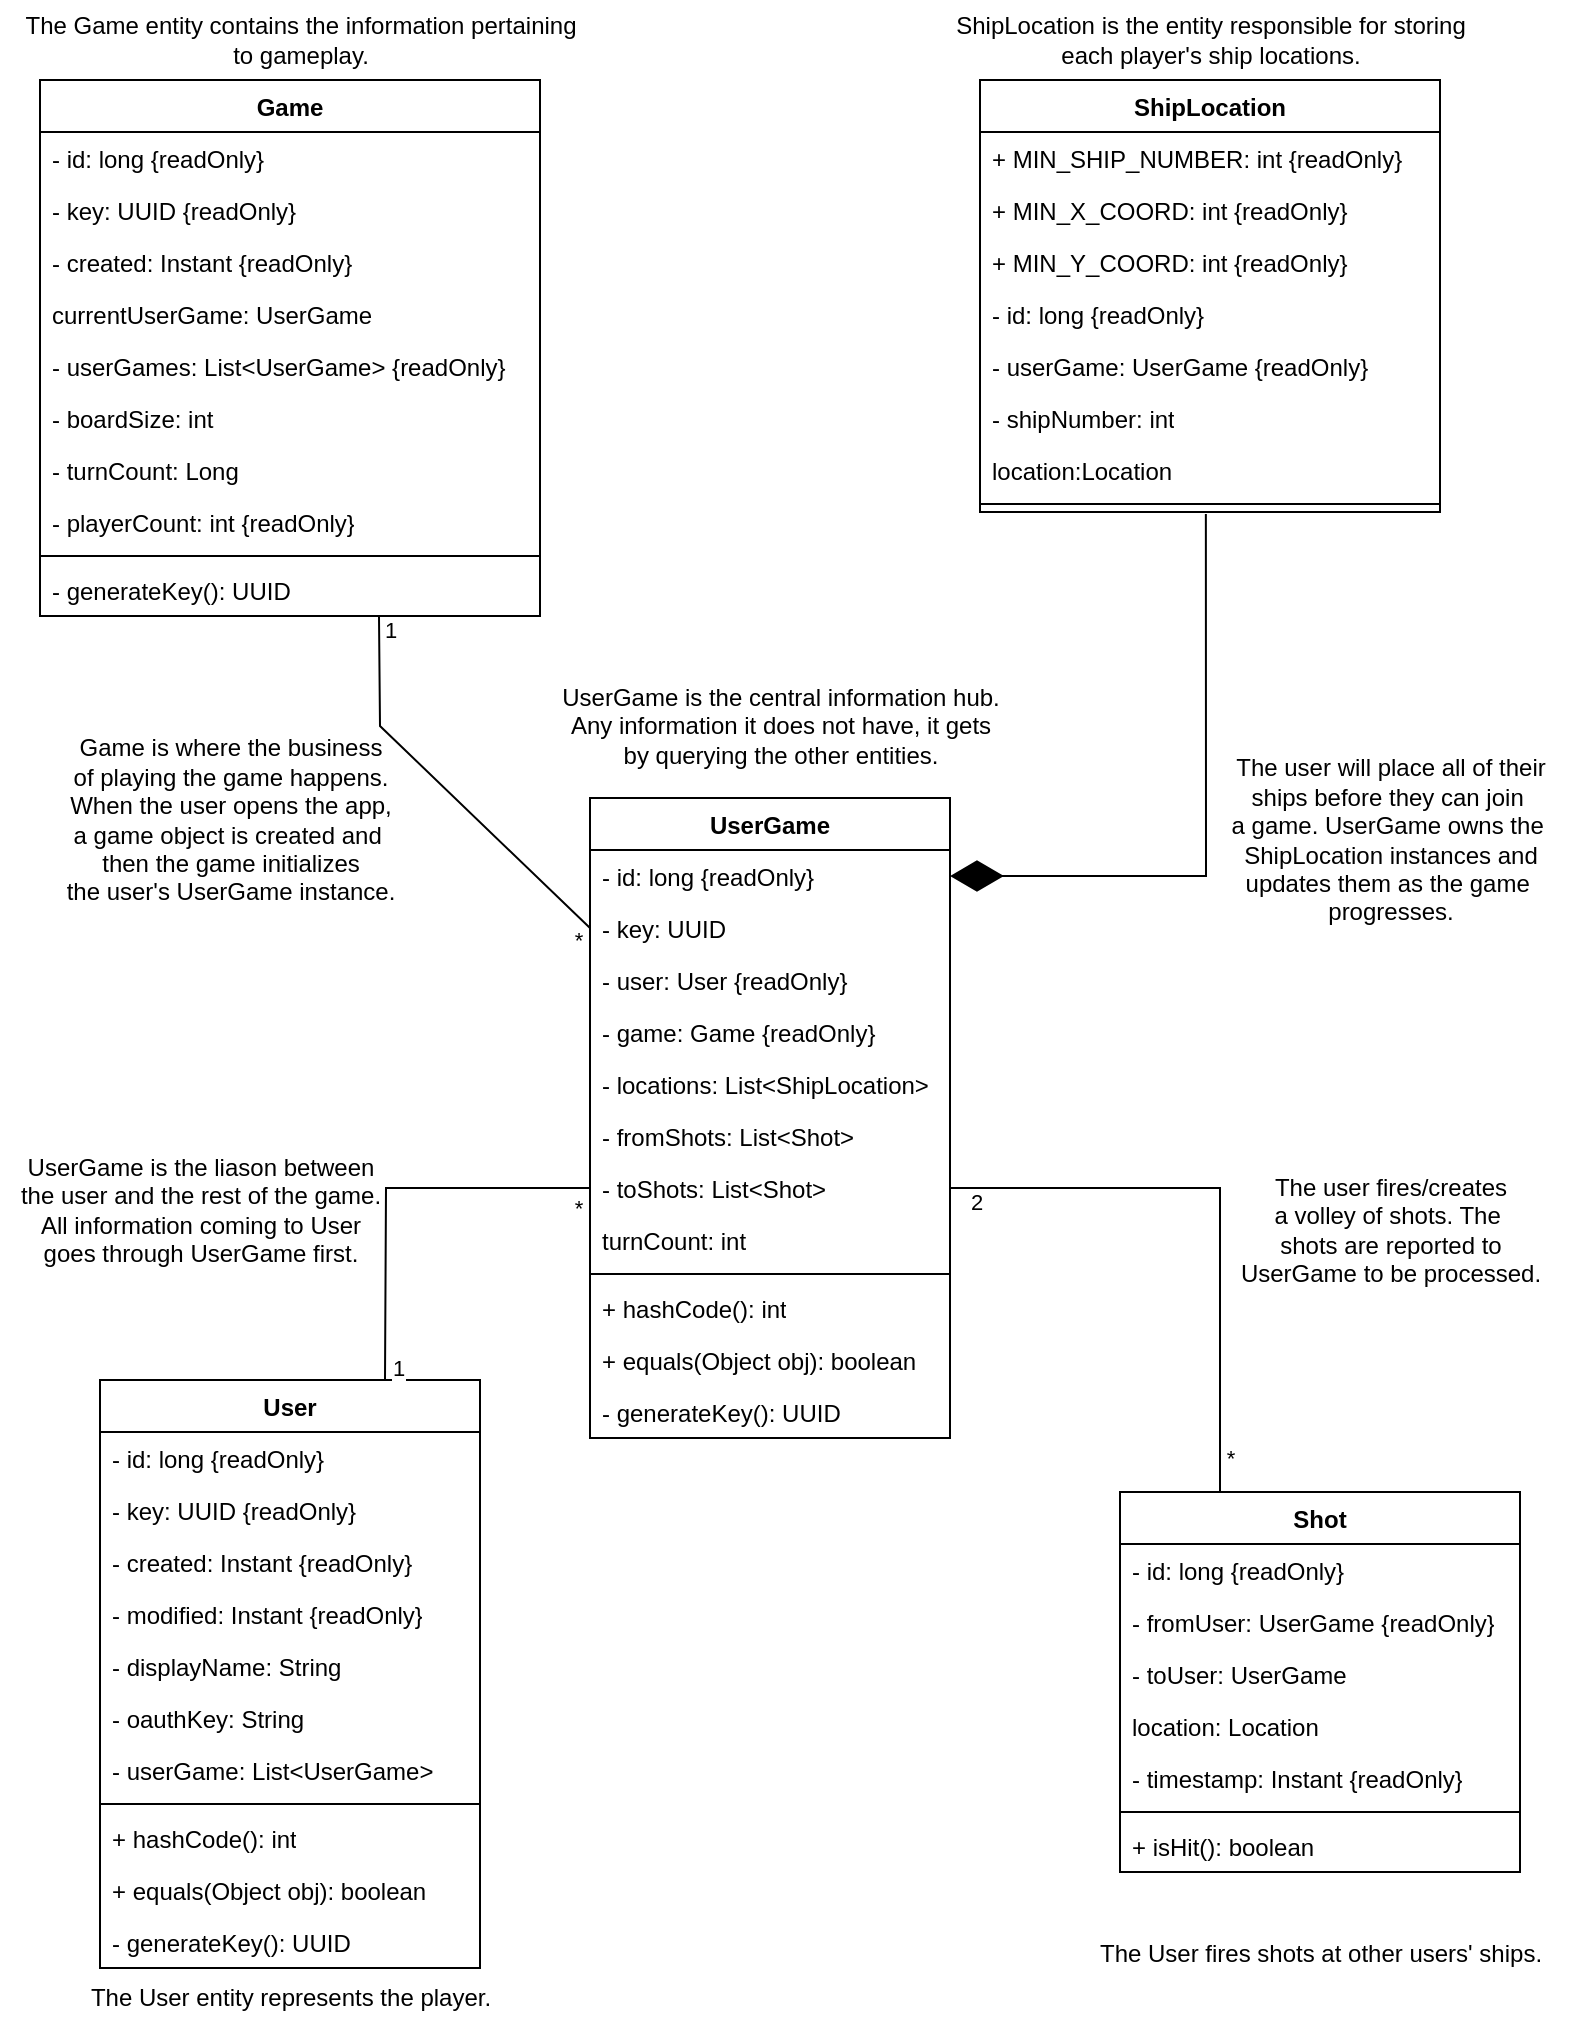 <mxfile version="24.1.0" type="device">
  <diagram name="Page-1" id="mdoaA8me0dS5hWkZfO6u">
    <mxGraphModel dx="884" dy="608" grid="1" gridSize="10" guides="1" tooltips="1" connect="1" arrows="1" fold="1" page="1" pageScale="1" pageWidth="850" pageHeight="1100" math="0" shadow="0">
      <root>
        <mxCell id="0" />
        <mxCell id="1" parent="0" />
        <mxCell id="fCVVKoxTNPhHEmF8aIZi-1" value="Game" style="swimlane;fontStyle=1;align=center;verticalAlign=top;childLayout=stackLayout;horizontal=1;startSize=26;horizontalStack=0;resizeParent=1;resizeParentMax=0;resizeLast=0;collapsible=1;marginBottom=0;whiteSpace=wrap;html=1;" parent="1" vertex="1">
          <mxGeometry x="60" y="70" width="250" height="268" as="geometry" />
        </mxCell>
        <mxCell id="fCVVKoxTNPhHEmF8aIZi-2" value="- id: long {readOnly}" style="text;strokeColor=none;fillColor=none;align=left;verticalAlign=top;spacingLeft=4;spacingRight=4;overflow=hidden;rotatable=0;points=[[0,0.5],[1,0.5]];portConstraint=eastwest;whiteSpace=wrap;html=1;" parent="fCVVKoxTNPhHEmF8aIZi-1" vertex="1">
          <mxGeometry y="26" width="250" height="26" as="geometry" />
        </mxCell>
        <mxCell id="fCVVKoxTNPhHEmF8aIZi-21" value="- key: UUID {readOnly}" style="text;strokeColor=none;fillColor=none;align=left;verticalAlign=top;spacingLeft=4;spacingRight=4;overflow=hidden;rotatable=0;points=[[0,0.5],[1,0.5]];portConstraint=eastwest;whiteSpace=wrap;html=1;" parent="fCVVKoxTNPhHEmF8aIZi-1" vertex="1">
          <mxGeometry y="52" width="250" height="26" as="geometry" />
        </mxCell>
        <mxCell id="fCVVKoxTNPhHEmF8aIZi-22" value="- created: Instant {readOnly}" style="text;strokeColor=none;fillColor=none;align=left;verticalAlign=top;spacingLeft=4;spacingRight=4;overflow=hidden;rotatable=0;points=[[0,0.5],[1,0.5]];portConstraint=eastwest;whiteSpace=wrap;html=1;" parent="fCVVKoxTNPhHEmF8aIZi-1" vertex="1">
          <mxGeometry y="78" width="250" height="26" as="geometry" />
        </mxCell>
        <mxCell id="5n9QZBWe90UX_fxI88EH-2" value="currentUserGame: UserGame" style="text;strokeColor=none;fillColor=none;align=left;verticalAlign=top;spacingLeft=4;spacingRight=4;overflow=hidden;rotatable=0;points=[[0,0.5],[1,0.5]];portConstraint=eastwest;whiteSpace=wrap;html=1;" vertex="1" parent="fCVVKoxTNPhHEmF8aIZi-1">
          <mxGeometry y="104" width="250" height="26" as="geometry" />
        </mxCell>
        <mxCell id="fCVVKoxTNPhHEmF8aIZi-23" value="- userGames: List&amp;lt;UserGame&amp;gt; {readOnly}" style="text;strokeColor=none;fillColor=none;align=left;verticalAlign=top;spacingLeft=4;spacingRight=4;overflow=hidden;rotatable=0;points=[[0,0.5],[1,0.5]];portConstraint=eastwest;whiteSpace=wrap;html=1;" parent="fCVVKoxTNPhHEmF8aIZi-1" vertex="1">
          <mxGeometry y="130" width="250" height="26" as="geometry" />
        </mxCell>
        <mxCell id="fCVVKoxTNPhHEmF8aIZi-24" value="- boardSize: int" style="text;strokeColor=none;fillColor=none;align=left;verticalAlign=top;spacingLeft=4;spacingRight=4;overflow=hidden;rotatable=0;points=[[0,0.5],[1,0.5]];portConstraint=eastwest;whiteSpace=wrap;html=1;" parent="fCVVKoxTNPhHEmF8aIZi-1" vertex="1">
          <mxGeometry y="156" width="250" height="26" as="geometry" />
        </mxCell>
        <mxCell id="fCVVKoxTNPhHEmF8aIZi-25" value="- turnCount: Long" style="text;strokeColor=none;fillColor=none;align=left;verticalAlign=top;spacingLeft=4;spacingRight=4;overflow=hidden;rotatable=0;points=[[0,0.5],[1,0.5]];portConstraint=eastwest;whiteSpace=wrap;html=1;" parent="fCVVKoxTNPhHEmF8aIZi-1" vertex="1">
          <mxGeometry y="182" width="250" height="26" as="geometry" />
        </mxCell>
        <mxCell id="fCVVKoxTNPhHEmF8aIZi-26" value="- playerCount: int {readOnly}" style="text;strokeColor=none;fillColor=none;align=left;verticalAlign=top;spacingLeft=4;spacingRight=4;overflow=hidden;rotatable=0;points=[[0,0.5],[1,0.5]];portConstraint=eastwest;whiteSpace=wrap;html=1;" parent="fCVVKoxTNPhHEmF8aIZi-1" vertex="1">
          <mxGeometry y="208" width="250" height="26" as="geometry" />
        </mxCell>
        <mxCell id="fCVVKoxTNPhHEmF8aIZi-3" value="" style="line;strokeWidth=1;fillColor=none;align=left;verticalAlign=middle;spacingTop=-1;spacingLeft=3;spacingRight=3;rotatable=0;labelPosition=right;points=[];portConstraint=eastwest;strokeColor=inherit;" parent="fCVVKoxTNPhHEmF8aIZi-1" vertex="1">
          <mxGeometry y="234" width="250" height="8" as="geometry" />
        </mxCell>
        <mxCell id="fCVVKoxTNPhHEmF8aIZi-4" value="- generateKey(): UUID" style="text;strokeColor=none;fillColor=none;align=left;verticalAlign=top;spacingLeft=4;spacingRight=4;overflow=hidden;rotatable=0;points=[[0,0.5],[1,0.5]];portConstraint=eastwest;whiteSpace=wrap;html=1;" parent="fCVVKoxTNPhHEmF8aIZi-1" vertex="1">
          <mxGeometry y="242" width="250" height="26" as="geometry" />
        </mxCell>
        <mxCell id="fCVVKoxTNPhHEmF8aIZi-5" value="UserGame" style="swimlane;fontStyle=1;align=center;verticalAlign=top;childLayout=stackLayout;horizontal=1;startSize=26;horizontalStack=0;resizeParent=1;resizeParentMax=0;resizeLast=0;collapsible=1;marginBottom=0;whiteSpace=wrap;html=1;" parent="1" vertex="1">
          <mxGeometry x="335" y="429" width="180" height="320" as="geometry" />
        </mxCell>
        <mxCell id="fCVVKoxTNPhHEmF8aIZi-6" value="- id: long {readOnly}" style="text;strokeColor=none;fillColor=none;align=left;verticalAlign=top;spacingLeft=4;spacingRight=4;overflow=hidden;rotatable=0;points=[[0,0.5],[1,0.5]];portConstraint=eastwest;whiteSpace=wrap;html=1;" parent="fCVVKoxTNPhHEmF8aIZi-5" vertex="1">
          <mxGeometry y="26" width="180" height="26" as="geometry" />
        </mxCell>
        <mxCell id="fCVVKoxTNPhHEmF8aIZi-27" value="- key: UUID" style="text;strokeColor=none;fillColor=none;align=left;verticalAlign=top;spacingLeft=4;spacingRight=4;overflow=hidden;rotatable=0;points=[[0,0.5],[1,0.5]];portConstraint=eastwest;whiteSpace=wrap;html=1;" parent="fCVVKoxTNPhHEmF8aIZi-5" vertex="1">
          <mxGeometry y="52" width="180" height="26" as="geometry" />
        </mxCell>
        <mxCell id="fCVVKoxTNPhHEmF8aIZi-28" value="- user: User {readOnly}" style="text;strokeColor=none;fillColor=none;align=left;verticalAlign=top;spacingLeft=4;spacingRight=4;overflow=hidden;rotatable=0;points=[[0,0.5],[1,0.5]];portConstraint=eastwest;whiteSpace=wrap;html=1;" parent="fCVVKoxTNPhHEmF8aIZi-5" vertex="1">
          <mxGeometry y="78" width="180" height="26" as="geometry" />
        </mxCell>
        <mxCell id="fCVVKoxTNPhHEmF8aIZi-29" value="- game: Game {readOnly}" style="text;strokeColor=none;fillColor=none;align=left;verticalAlign=top;spacingLeft=4;spacingRight=4;overflow=hidden;rotatable=0;points=[[0,0.5],[1,0.5]];portConstraint=eastwest;whiteSpace=wrap;html=1;" parent="fCVVKoxTNPhHEmF8aIZi-5" vertex="1">
          <mxGeometry y="104" width="180" height="26" as="geometry" />
        </mxCell>
        <mxCell id="fCVVKoxTNPhHEmF8aIZi-30" value="- locations: List&amp;lt;ShipLocation&amp;gt;" style="text;strokeColor=none;fillColor=none;align=left;verticalAlign=top;spacingLeft=4;spacingRight=4;overflow=hidden;rotatable=0;points=[[0,0.5],[1,0.5]];portConstraint=eastwest;whiteSpace=wrap;html=1;" parent="fCVVKoxTNPhHEmF8aIZi-5" vertex="1">
          <mxGeometry y="130" width="180" height="26" as="geometry" />
        </mxCell>
        <mxCell id="fCVVKoxTNPhHEmF8aIZi-31" value="- fromShots: List&amp;lt;Shot&amp;gt;" style="text;strokeColor=none;fillColor=none;align=left;verticalAlign=top;spacingLeft=4;spacingRight=4;overflow=hidden;rotatable=0;points=[[0,0.5],[1,0.5]];portConstraint=eastwest;whiteSpace=wrap;html=1;" parent="fCVVKoxTNPhHEmF8aIZi-5" vertex="1">
          <mxGeometry y="156" width="180" height="26" as="geometry" />
        </mxCell>
        <mxCell id="fCVVKoxTNPhHEmF8aIZi-32" value="- toShots: List&amp;lt;Shot&amp;gt;" style="text;strokeColor=none;fillColor=none;align=left;verticalAlign=top;spacingLeft=4;spacingRight=4;overflow=hidden;rotatable=0;points=[[0,0.5],[1,0.5]];portConstraint=eastwest;whiteSpace=wrap;html=1;" parent="fCVVKoxTNPhHEmF8aIZi-5" vertex="1">
          <mxGeometry y="182" width="180" height="26" as="geometry" />
        </mxCell>
        <mxCell id="5n9QZBWe90UX_fxI88EH-1" value="turnCount: int" style="text;strokeColor=none;fillColor=none;align=left;verticalAlign=top;spacingLeft=4;spacingRight=4;overflow=hidden;rotatable=0;points=[[0,0.5],[1,0.5]];portConstraint=eastwest;whiteSpace=wrap;html=1;" vertex="1" parent="fCVVKoxTNPhHEmF8aIZi-5">
          <mxGeometry y="208" width="180" height="26" as="geometry" />
        </mxCell>
        <mxCell id="fCVVKoxTNPhHEmF8aIZi-7" value="" style="line;strokeWidth=1;fillColor=none;align=left;verticalAlign=middle;spacingTop=-1;spacingLeft=3;spacingRight=3;rotatable=0;labelPosition=right;points=[];portConstraint=eastwest;strokeColor=inherit;" parent="fCVVKoxTNPhHEmF8aIZi-5" vertex="1">
          <mxGeometry y="234" width="180" height="8" as="geometry" />
        </mxCell>
        <mxCell id="fCVVKoxTNPhHEmF8aIZi-8" value="+ hashCode(): int" style="text;strokeColor=none;fillColor=none;align=left;verticalAlign=top;spacingLeft=4;spacingRight=4;overflow=hidden;rotatable=0;points=[[0,0.5],[1,0.5]];portConstraint=eastwest;whiteSpace=wrap;html=1;" parent="fCVVKoxTNPhHEmF8aIZi-5" vertex="1">
          <mxGeometry y="242" width="180" height="26" as="geometry" />
        </mxCell>
        <mxCell id="sOamGi7Ws1E66bXf0PPP-49" value="+ equals(Object obj): boolean" style="text;strokeColor=none;fillColor=none;align=left;verticalAlign=top;spacingLeft=4;spacingRight=4;overflow=hidden;rotatable=0;points=[[0,0.5],[1,0.5]];portConstraint=eastwest;whiteSpace=wrap;html=1;" parent="fCVVKoxTNPhHEmF8aIZi-5" vertex="1">
          <mxGeometry y="268" width="180" height="26" as="geometry" />
        </mxCell>
        <mxCell id="sOamGi7Ws1E66bXf0PPP-48" value="- generateKey(): UUID" style="text;strokeColor=none;fillColor=none;align=left;verticalAlign=top;spacingLeft=4;spacingRight=4;overflow=hidden;rotatable=0;points=[[0,0.5],[1,0.5]];portConstraint=eastwest;whiteSpace=wrap;html=1;" parent="fCVVKoxTNPhHEmF8aIZi-5" vertex="1">
          <mxGeometry y="294" width="180" height="26" as="geometry" />
        </mxCell>
        <mxCell id="fCVVKoxTNPhHEmF8aIZi-9" value="User" style="swimlane;fontStyle=1;align=center;verticalAlign=top;childLayout=stackLayout;horizontal=1;startSize=26;horizontalStack=0;resizeParent=1;resizeParentMax=0;resizeLast=0;collapsible=1;marginBottom=0;whiteSpace=wrap;html=1;" parent="1" vertex="1">
          <mxGeometry x="90" y="720" width="190" height="294" as="geometry" />
        </mxCell>
        <mxCell id="fCVVKoxTNPhHEmF8aIZi-10" value="- id: long {readOnly}" style="text;strokeColor=none;fillColor=none;align=left;verticalAlign=top;spacingLeft=4;spacingRight=4;overflow=hidden;rotatable=0;points=[[0,0.5],[1,0.5]];portConstraint=eastwest;whiteSpace=wrap;html=1;" parent="fCVVKoxTNPhHEmF8aIZi-9" vertex="1">
          <mxGeometry y="26" width="190" height="26" as="geometry" />
        </mxCell>
        <mxCell id="fCVVKoxTNPhHEmF8aIZi-34" value="- key: UUID {readOnly}" style="text;strokeColor=none;fillColor=none;align=left;verticalAlign=top;spacingLeft=4;spacingRight=4;overflow=hidden;rotatable=0;points=[[0,0.5],[1,0.5]];portConstraint=eastwest;whiteSpace=wrap;html=1;" parent="fCVVKoxTNPhHEmF8aIZi-9" vertex="1">
          <mxGeometry y="52" width="190" height="26" as="geometry" />
        </mxCell>
        <mxCell id="fCVVKoxTNPhHEmF8aIZi-35" value="- created: Instant {readOnly}" style="text;strokeColor=none;fillColor=none;align=left;verticalAlign=top;spacingLeft=4;spacingRight=4;overflow=hidden;rotatable=0;points=[[0,0.5],[1,0.5]];portConstraint=eastwest;whiteSpace=wrap;html=1;" parent="fCVVKoxTNPhHEmF8aIZi-9" vertex="1">
          <mxGeometry y="78" width="190" height="26" as="geometry" />
        </mxCell>
        <mxCell id="fCVVKoxTNPhHEmF8aIZi-36" value="- modified: Instant {readOnly}" style="text;strokeColor=none;fillColor=none;align=left;verticalAlign=top;spacingLeft=4;spacingRight=4;overflow=hidden;rotatable=0;points=[[0,0.5],[1,0.5]];portConstraint=eastwest;whiteSpace=wrap;html=1;" parent="fCVVKoxTNPhHEmF8aIZi-9" vertex="1">
          <mxGeometry y="104" width="190" height="26" as="geometry" />
        </mxCell>
        <mxCell id="fCVVKoxTNPhHEmF8aIZi-37" value="- displayName: String" style="text;strokeColor=none;fillColor=none;align=left;verticalAlign=top;spacingLeft=4;spacingRight=4;overflow=hidden;rotatable=0;points=[[0,0.5],[1,0.5]];portConstraint=eastwest;whiteSpace=wrap;html=1;" parent="fCVVKoxTNPhHEmF8aIZi-9" vertex="1">
          <mxGeometry y="130" width="190" height="26" as="geometry" />
        </mxCell>
        <mxCell id="fCVVKoxTNPhHEmF8aIZi-38" value="- oauthKey: String&amp;nbsp;" style="text;strokeColor=none;fillColor=none;align=left;verticalAlign=top;spacingLeft=4;spacingRight=4;overflow=hidden;rotatable=0;points=[[0,0.5],[1,0.5]];portConstraint=eastwest;whiteSpace=wrap;html=1;" parent="fCVVKoxTNPhHEmF8aIZi-9" vertex="1">
          <mxGeometry y="156" width="190" height="26" as="geometry" />
        </mxCell>
        <mxCell id="fCVVKoxTNPhHEmF8aIZi-39" value="- userGame: List&amp;lt;UserGame&amp;gt;" style="text;strokeColor=none;fillColor=none;align=left;verticalAlign=top;spacingLeft=4;spacingRight=4;overflow=hidden;rotatable=0;points=[[0,0.5],[1,0.5]];portConstraint=eastwest;whiteSpace=wrap;html=1;" parent="fCVVKoxTNPhHEmF8aIZi-9" vertex="1">
          <mxGeometry y="182" width="190" height="26" as="geometry" />
        </mxCell>
        <mxCell id="fCVVKoxTNPhHEmF8aIZi-11" value="" style="line;strokeWidth=1;fillColor=none;align=left;verticalAlign=middle;spacingTop=-1;spacingLeft=3;spacingRight=3;rotatable=0;labelPosition=right;points=[];portConstraint=eastwest;strokeColor=inherit;" parent="fCVVKoxTNPhHEmF8aIZi-9" vertex="1">
          <mxGeometry y="208" width="190" height="8" as="geometry" />
        </mxCell>
        <mxCell id="sOamGi7Ws1E66bXf0PPP-50" value="+ hashCode(): int" style="text;strokeColor=none;fillColor=none;align=left;verticalAlign=top;spacingLeft=4;spacingRight=4;overflow=hidden;rotatable=0;points=[[0,0.5],[1,0.5]];portConstraint=eastwest;whiteSpace=wrap;html=1;" parent="fCVVKoxTNPhHEmF8aIZi-9" vertex="1">
          <mxGeometry y="216" width="190" height="26" as="geometry" />
        </mxCell>
        <mxCell id="sOamGi7Ws1E66bXf0PPP-51" value="+ equals(Object obj): boolean" style="text;strokeColor=none;fillColor=none;align=left;verticalAlign=top;spacingLeft=4;spacingRight=4;overflow=hidden;rotatable=0;points=[[0,0.5],[1,0.5]];portConstraint=eastwest;whiteSpace=wrap;html=1;" parent="fCVVKoxTNPhHEmF8aIZi-9" vertex="1">
          <mxGeometry y="242" width="190" height="26" as="geometry" />
        </mxCell>
        <mxCell id="sOamGi7Ws1E66bXf0PPP-14" value="- generateKey(): UUID" style="text;strokeColor=none;fillColor=none;align=left;verticalAlign=top;spacingLeft=4;spacingRight=4;overflow=hidden;rotatable=0;points=[[0,0.5],[1,0.5]];portConstraint=eastwest;whiteSpace=wrap;html=1;" parent="fCVVKoxTNPhHEmF8aIZi-9" vertex="1">
          <mxGeometry y="268" width="190" height="26" as="geometry" />
        </mxCell>
        <mxCell id="fCVVKoxTNPhHEmF8aIZi-13" value="Shot" style="swimlane;fontStyle=1;align=center;verticalAlign=top;childLayout=stackLayout;horizontal=1;startSize=26;horizontalStack=0;resizeParent=1;resizeParentMax=0;resizeLast=0;collapsible=1;marginBottom=0;whiteSpace=wrap;html=1;" parent="1" vertex="1">
          <mxGeometry x="600" y="776" width="200" height="190" as="geometry" />
        </mxCell>
        <mxCell id="fCVVKoxTNPhHEmF8aIZi-14" value="- id: long {readOnly}" style="text;strokeColor=none;fillColor=none;align=left;verticalAlign=top;spacingLeft=4;spacingRight=4;overflow=hidden;rotatable=0;points=[[0,0.5],[1,0.5]];portConstraint=eastwest;whiteSpace=wrap;html=1;" parent="fCVVKoxTNPhHEmF8aIZi-13" vertex="1">
          <mxGeometry y="26" width="200" height="26" as="geometry" />
        </mxCell>
        <mxCell id="sOamGi7Ws1E66bXf0PPP-8" value="- fromUser: UserGame {readOnly}" style="text;strokeColor=none;fillColor=none;align=left;verticalAlign=top;spacingLeft=4;spacingRight=4;overflow=hidden;rotatable=0;points=[[0,0.5],[1,0.5]];portConstraint=eastwest;whiteSpace=wrap;html=1;" parent="fCVVKoxTNPhHEmF8aIZi-13" vertex="1">
          <mxGeometry y="52" width="200" height="26" as="geometry" />
        </mxCell>
        <mxCell id="sOamGi7Ws1E66bXf0PPP-9" value="- toUser: UserGame" style="text;strokeColor=none;fillColor=none;align=left;verticalAlign=top;spacingLeft=4;spacingRight=4;overflow=hidden;rotatable=0;points=[[0,0.5],[1,0.5]];portConstraint=eastwest;whiteSpace=wrap;html=1;" parent="fCVVKoxTNPhHEmF8aIZi-13" vertex="1">
          <mxGeometry y="78" width="200" height="26" as="geometry" />
        </mxCell>
        <mxCell id="sOamGi7Ws1E66bXf0PPP-10" value="location: Location" style="text;strokeColor=none;fillColor=none;align=left;verticalAlign=top;spacingLeft=4;spacingRight=4;overflow=hidden;rotatable=0;points=[[0,0.5],[1,0.5]];portConstraint=eastwest;whiteSpace=wrap;html=1;" parent="fCVVKoxTNPhHEmF8aIZi-13" vertex="1">
          <mxGeometry y="104" width="200" height="26" as="geometry" />
        </mxCell>
        <mxCell id="sOamGi7Ws1E66bXf0PPP-13" value="- timestamp: Instant {readOnly}" style="text;strokeColor=none;fillColor=none;align=left;verticalAlign=top;spacingLeft=4;spacingRight=4;overflow=hidden;rotatable=0;points=[[0,0.5],[1,0.5]];portConstraint=eastwest;whiteSpace=wrap;html=1;" parent="fCVVKoxTNPhHEmF8aIZi-13" vertex="1">
          <mxGeometry y="130" width="200" height="26" as="geometry" />
        </mxCell>
        <mxCell id="fCVVKoxTNPhHEmF8aIZi-15" value="" style="line;strokeWidth=1;fillColor=none;align=left;verticalAlign=middle;spacingTop=-1;spacingLeft=3;spacingRight=3;rotatable=0;labelPosition=right;points=[];portConstraint=eastwest;strokeColor=inherit;" parent="fCVVKoxTNPhHEmF8aIZi-13" vertex="1">
          <mxGeometry y="156" width="200" height="8" as="geometry" />
        </mxCell>
        <mxCell id="sOamGi7Ws1E66bXf0PPP-20" value="+ isHit(): boolean" style="text;strokeColor=none;fillColor=none;align=left;verticalAlign=top;spacingLeft=4;spacingRight=4;overflow=hidden;rotatable=0;points=[[0,0.5],[1,0.5]];portConstraint=eastwest;whiteSpace=wrap;html=1;" parent="fCVVKoxTNPhHEmF8aIZi-13" vertex="1">
          <mxGeometry y="164" width="200" height="26" as="geometry" />
        </mxCell>
        <mxCell id="fCVVKoxTNPhHEmF8aIZi-17" value="ShipLocation" style="swimlane;fontStyle=1;align=center;verticalAlign=top;childLayout=stackLayout;horizontal=1;startSize=26;horizontalStack=0;resizeParent=1;resizeParentMax=0;resizeLast=0;collapsible=1;marginBottom=0;whiteSpace=wrap;html=1;" parent="1" vertex="1">
          <mxGeometry x="530" y="70" width="230" height="216" as="geometry" />
        </mxCell>
        <mxCell id="fCVVKoxTNPhHEmF8aIZi-18" value="+ MIN_SHIP_NUMBER: int {readOnly}" style="text;strokeColor=none;fillColor=none;align=left;verticalAlign=top;spacingLeft=4;spacingRight=4;overflow=hidden;rotatable=0;points=[[0,0.5],[1,0.5]];portConstraint=eastwest;whiteSpace=wrap;html=1;" parent="fCVVKoxTNPhHEmF8aIZi-17" vertex="1">
          <mxGeometry y="26" width="230" height="26" as="geometry" />
        </mxCell>
        <mxCell id="fCVVKoxTNPhHEmF8aIZi-40" value="+ MIN_X_COORD: int {readOnly}" style="text;strokeColor=none;fillColor=none;align=left;verticalAlign=top;spacingLeft=4;spacingRight=4;overflow=hidden;rotatable=0;points=[[0,0.5],[1,0.5]];portConstraint=eastwest;whiteSpace=wrap;html=1;" parent="fCVVKoxTNPhHEmF8aIZi-17" vertex="1">
          <mxGeometry y="52" width="230" height="26" as="geometry" />
        </mxCell>
        <mxCell id="sOamGi7Ws1E66bXf0PPP-1" value="+ MIN_Y_COORD: int {readOnly}" style="text;strokeColor=none;fillColor=none;align=left;verticalAlign=top;spacingLeft=4;spacingRight=4;overflow=hidden;rotatable=0;points=[[0,0.5],[1,0.5]];portConstraint=eastwest;whiteSpace=wrap;html=1;" parent="fCVVKoxTNPhHEmF8aIZi-17" vertex="1">
          <mxGeometry y="78" width="230" height="26" as="geometry" />
        </mxCell>
        <mxCell id="sOamGi7Ws1E66bXf0PPP-2" value="- id: long {readOnly}" style="text;strokeColor=none;fillColor=none;align=left;verticalAlign=top;spacingLeft=4;spacingRight=4;overflow=hidden;rotatable=0;points=[[0,0.5],[1,0.5]];portConstraint=eastwest;whiteSpace=wrap;html=1;" parent="fCVVKoxTNPhHEmF8aIZi-17" vertex="1">
          <mxGeometry y="104" width="230" height="26" as="geometry" />
        </mxCell>
        <mxCell id="sOamGi7Ws1E66bXf0PPP-3" value="- userGame: UserGame {readOnly}" style="text;strokeColor=none;fillColor=none;align=left;verticalAlign=top;spacingLeft=4;spacingRight=4;overflow=hidden;rotatable=0;points=[[0,0.5],[1,0.5]];portConstraint=eastwest;whiteSpace=wrap;html=1;" parent="fCVVKoxTNPhHEmF8aIZi-17" vertex="1">
          <mxGeometry y="130" width="230" height="26" as="geometry" />
        </mxCell>
        <mxCell id="sOamGi7Ws1E66bXf0PPP-4" value="- shipNumber: int" style="text;strokeColor=none;fillColor=none;align=left;verticalAlign=top;spacingLeft=4;spacingRight=4;overflow=hidden;rotatable=0;points=[[0,0.5],[1,0.5]];portConstraint=eastwest;whiteSpace=wrap;html=1;" parent="fCVVKoxTNPhHEmF8aIZi-17" vertex="1">
          <mxGeometry y="156" width="230" height="26" as="geometry" />
        </mxCell>
        <mxCell id="sOamGi7Ws1E66bXf0PPP-5" value="location:Location" style="text;strokeColor=none;fillColor=none;align=left;verticalAlign=top;spacingLeft=4;spacingRight=4;overflow=hidden;rotatable=0;points=[[0,0.5],[1,0.5]];portConstraint=eastwest;whiteSpace=wrap;html=1;" parent="fCVVKoxTNPhHEmF8aIZi-17" vertex="1">
          <mxGeometry y="182" width="230" height="26" as="geometry" />
        </mxCell>
        <mxCell id="fCVVKoxTNPhHEmF8aIZi-19" value="" style="line;strokeWidth=1;fillColor=none;align=left;verticalAlign=middle;spacingTop=-1;spacingLeft=3;spacingRight=3;rotatable=0;labelPosition=right;points=[];portConstraint=eastwest;strokeColor=inherit;" parent="fCVVKoxTNPhHEmF8aIZi-17" vertex="1">
          <mxGeometry y="208" width="230" height="8" as="geometry" />
        </mxCell>
        <mxCell id="sOamGi7Ws1E66bXf0PPP-16" value="" style="endArrow=none;endFill=0;endSize=24;html=1;rounded=0;entryX=0.75;entryY=0;entryDx=0;entryDy=0;exitX=0;exitY=0.5;exitDx=0;exitDy=0;" parent="1" source="fCVVKoxTNPhHEmF8aIZi-32" target="fCVVKoxTNPhHEmF8aIZi-9" edge="1">
          <mxGeometry width="160" relative="1" as="geometry">
            <mxPoint x="60" y="549" as="sourcePoint" />
            <mxPoint x="220" y="549" as="targetPoint" />
            <Array as="points">
              <mxPoint x="233" y="624" />
            </Array>
          </mxGeometry>
        </mxCell>
        <mxCell id="sOamGi7Ws1E66bXf0PPP-33" value="*" style="edgeLabel;html=1;align=center;verticalAlign=middle;resizable=0;points=[];" parent="sOamGi7Ws1E66bXf0PPP-16" vertex="1" connectable="0">
          <mxGeometry x="-0.904" relative="1" as="geometry">
            <mxPoint x="3" y="10" as="offset" />
          </mxGeometry>
        </mxCell>
        <mxCell id="sOamGi7Ws1E66bXf0PPP-36" value="1" style="edgeLabel;html=1;align=center;verticalAlign=middle;resizable=0;points=[];" parent="sOamGi7Ws1E66bXf0PPP-16" vertex="1" connectable="0">
          <mxGeometry x="0.868" y="-1" relative="1" as="geometry">
            <mxPoint x="7" y="7" as="offset" />
          </mxGeometry>
        </mxCell>
        <mxCell id="sOamGi7Ws1E66bXf0PPP-17" value="&lt;span style=&quot;background-color: initial;&quot;&gt;UserGame is the liason between&lt;/span&gt;&lt;div&gt;&lt;span style=&quot;background-color: initial;&quot;&gt;the user and the rest of the game.&lt;/span&gt;&lt;/div&gt;&lt;div&gt;&lt;span style=&quot;background-color: initial;&quot;&gt;All information&amp;nbsp;&lt;/span&gt;&lt;span style=&quot;background-color: initial;&quot;&gt;coming to User&lt;/span&gt;&lt;/div&gt;&lt;div&gt;&lt;span style=&quot;background-color: initial;&quot;&gt;goes&amp;nbsp;&lt;/span&gt;&lt;span style=&quot;background-color: initial;&quot;&gt;through UserGame first.&lt;/span&gt;&lt;/div&gt;" style="text;html=1;align=center;verticalAlign=middle;resizable=0;points=[];autosize=1;strokeColor=none;fillColor=none;" parent="1" vertex="1">
          <mxGeometry x="40" y="600" width="200" height="70" as="geometry" />
        </mxCell>
        <mxCell id="sOamGi7Ws1E66bXf0PPP-19" value="" style="endArrow=none;endFill=0;endSize=24;html=1;rounded=0;entryX=0;entryY=0.5;entryDx=0;entryDy=0;exitX=0.678;exitY=1.018;exitDx=0;exitDy=0;exitPerimeter=0;startArrow=none;startFill=0;startSize=24;" parent="1" source="fCVVKoxTNPhHEmF8aIZi-4" target="fCVVKoxTNPhHEmF8aIZi-27" edge="1">
          <mxGeometry width="160" relative="1" as="geometry">
            <mxPoint x="160" y="390" as="sourcePoint" />
            <mxPoint x="320" y="390" as="targetPoint" />
            <Array as="points">
              <mxPoint x="230" y="393" />
            </Array>
          </mxGeometry>
        </mxCell>
        <mxCell id="sOamGi7Ws1E66bXf0PPP-41" value="1" style="edgeLabel;html=1;align=center;verticalAlign=middle;resizable=0;points=[];" parent="sOamGi7Ws1E66bXf0PPP-19" vertex="1" connectable="0">
          <mxGeometry x="-0.817" y="-2" relative="1" as="geometry">
            <mxPoint x="7" y="-12" as="offset" />
          </mxGeometry>
        </mxCell>
        <mxCell id="sOamGi7Ws1E66bXf0PPP-42" value="*" style="edgeLabel;html=1;align=center;verticalAlign=middle;resizable=0;points=[];" parent="sOamGi7Ws1E66bXf0PPP-19" vertex="1" connectable="0">
          <mxGeometry x="0.7" y="-1" relative="1" as="geometry">
            <mxPoint x="16" y="26" as="offset" />
          </mxGeometry>
        </mxCell>
        <mxCell id="sOamGi7Ws1E66bXf0PPP-28" value="" style="endArrow=diamondThin;endFill=1;endSize=24;html=1;rounded=0;entryX=1;entryY=0.5;entryDx=0;entryDy=0;exitX=0.491;exitY=1.125;exitDx=0;exitDy=0;exitPerimeter=0;" parent="1" source="fCVVKoxTNPhHEmF8aIZi-19" target="fCVVKoxTNPhHEmF8aIZi-6" edge="1">
          <mxGeometry width="160" relative="1" as="geometry">
            <mxPoint x="530" y="277" as="sourcePoint" />
            <mxPoint x="428" y="429" as="targetPoint" />
            <Array as="points">
              <mxPoint x="643" y="468" />
            </Array>
          </mxGeometry>
        </mxCell>
        <mxCell id="sOamGi7Ws1E66bXf0PPP-29" value="" style="endArrow=none;endFill=0;endSize=24;html=1;rounded=0;exitX=0.25;exitY=0;exitDx=0;exitDy=0;entryX=1;entryY=0.5;entryDx=0;entryDy=0;" parent="1" source="fCVVKoxTNPhHEmF8aIZi-13" target="fCVVKoxTNPhHEmF8aIZi-32" edge="1">
          <mxGeometry width="160" relative="1" as="geometry">
            <mxPoint x="560" y="853" as="sourcePoint" />
            <mxPoint x="467.12" y="670.652" as="targetPoint" />
            <Array as="points">
              <mxPoint x="650" y="624" />
            </Array>
          </mxGeometry>
        </mxCell>
        <mxCell id="sOamGi7Ws1E66bXf0PPP-34" value="2" style="edgeLabel;html=1;align=center;verticalAlign=middle;resizable=0;points=[];" parent="sOamGi7Ws1E66bXf0PPP-29" vertex="1" connectable="0">
          <mxGeometry x="0.895" y="5" relative="1" as="geometry">
            <mxPoint x="-2" y="2" as="offset" />
          </mxGeometry>
        </mxCell>
        <mxCell id="sOamGi7Ws1E66bXf0PPP-35" value="*" style="edgeLabel;html=1;align=center;verticalAlign=middle;resizable=0;points=[];" parent="sOamGi7Ws1E66bXf0PPP-29" vertex="1" connectable="0">
          <mxGeometry x="-0.898" y="-5" relative="1" as="geometry">
            <mxPoint y="-3" as="offset" />
          </mxGeometry>
        </mxCell>
        <mxCell id="sOamGi7Ws1E66bXf0PPP-30" value="The user fires/creates&lt;div&gt;&lt;span style=&quot;background-color: initial;&quot;&gt;a volley of shots. The&amp;nbsp;&lt;/span&gt;&lt;/div&gt;&lt;div&gt;&lt;span style=&quot;background-color: initial;&quot;&gt;shots are reported to&lt;/span&gt;&lt;/div&gt;&lt;div&gt;&lt;span style=&quot;background-color: initial;&quot;&gt;UserGame&amp;nbsp;&lt;/span&gt;&lt;span style=&quot;background-color: initial;&quot;&gt;to be&amp;nbsp;&lt;/span&gt;&lt;span style=&quot;background-color: initial;&quot;&gt;processed.&lt;/span&gt;&lt;/div&gt;" style="text;html=1;align=center;verticalAlign=middle;resizable=0;points=[];autosize=1;strokeColor=none;fillColor=none;" parent="1" vertex="1">
          <mxGeometry x="650" y="610" width="170" height="70" as="geometry" />
        </mxCell>
        <mxCell id="sOamGi7Ws1E66bXf0PPP-45" value="Game is where the business&lt;div&gt;of playing the game happens.&lt;/div&gt;&lt;div&gt;When the user opens the app,&lt;/div&gt;&lt;div&gt;a game object is created and&amp;nbsp;&lt;/div&gt;&lt;div&gt;then the game initializes&lt;/div&gt;&lt;div&gt;the user&#39;s UserGame instance.&lt;/div&gt;" style="text;html=1;align=center;verticalAlign=middle;resizable=0;points=[];autosize=1;strokeColor=none;fillColor=none;" parent="1" vertex="1">
          <mxGeometry x="60" y="390" width="190" height="100" as="geometry" />
        </mxCell>
        <mxCell id="sOamGi7Ws1E66bXf0PPP-46" value="The user will place all of their&lt;div&gt;ships before they can join&amp;nbsp;&lt;/div&gt;&lt;div&gt;a game. UserGame owns the&amp;nbsp;&lt;/div&gt;&lt;div&gt;ShipLocation instances and&lt;/div&gt;&lt;div&gt;updates them as the game&amp;nbsp;&lt;/div&gt;&lt;div&gt;progresses.&lt;/div&gt;" style="text;html=1;align=center;verticalAlign=middle;resizable=0;points=[];autosize=1;strokeColor=none;fillColor=none;" parent="1" vertex="1">
          <mxGeometry x="645" y="400" width="180" height="100" as="geometry" />
        </mxCell>
        <mxCell id="sOamGi7Ws1E66bXf0PPP-47" value="UserGame is the central information hub.&lt;div&gt;Any information it does not have, it gets&lt;/div&gt;&lt;div&gt;by querying the other entities.&lt;/div&gt;" style="text;html=1;align=center;verticalAlign=middle;resizable=0;points=[];autosize=1;strokeColor=none;fillColor=none;" parent="1" vertex="1">
          <mxGeometry x="310" y="363" width="240" height="60" as="geometry" />
        </mxCell>
        <mxCell id="sOamGi7Ws1E66bXf0PPP-52" value="The User entity represents the player." style="text;html=1;align=center;verticalAlign=middle;resizable=0;points=[];autosize=1;strokeColor=none;fillColor=none;" parent="1" vertex="1">
          <mxGeometry x="75" y="1014" width="220" height="30" as="geometry" />
        </mxCell>
        <mxCell id="sOamGi7Ws1E66bXf0PPP-53" value="The User fires shots at other users&#39; ships." style="text;html=1;align=center;verticalAlign=middle;resizable=0;points=[];autosize=1;strokeColor=none;fillColor=none;" parent="1" vertex="1">
          <mxGeometry x="580" y="992" width="240" height="30" as="geometry" />
        </mxCell>
        <mxCell id="sOamGi7Ws1E66bXf0PPP-54" value="ShipLocation is the entity responsible for storing&lt;div&gt;each player&#39;s ship locations.&lt;/div&gt;" style="text;html=1;align=center;verticalAlign=middle;resizable=0;points=[];autosize=1;strokeColor=none;fillColor=none;" parent="1" vertex="1">
          <mxGeometry x="505" y="30" width="280" height="40" as="geometry" />
        </mxCell>
        <mxCell id="sOamGi7Ws1E66bXf0PPP-55" value="The Game entity contains the information pertaining&lt;div&gt;to gameplay.&lt;/div&gt;" style="text;html=1;align=center;verticalAlign=middle;resizable=0;points=[];autosize=1;strokeColor=none;fillColor=none;" parent="1" vertex="1">
          <mxGeometry x="40" y="30" width="300" height="40" as="geometry" />
        </mxCell>
      </root>
    </mxGraphModel>
  </diagram>
</mxfile>
